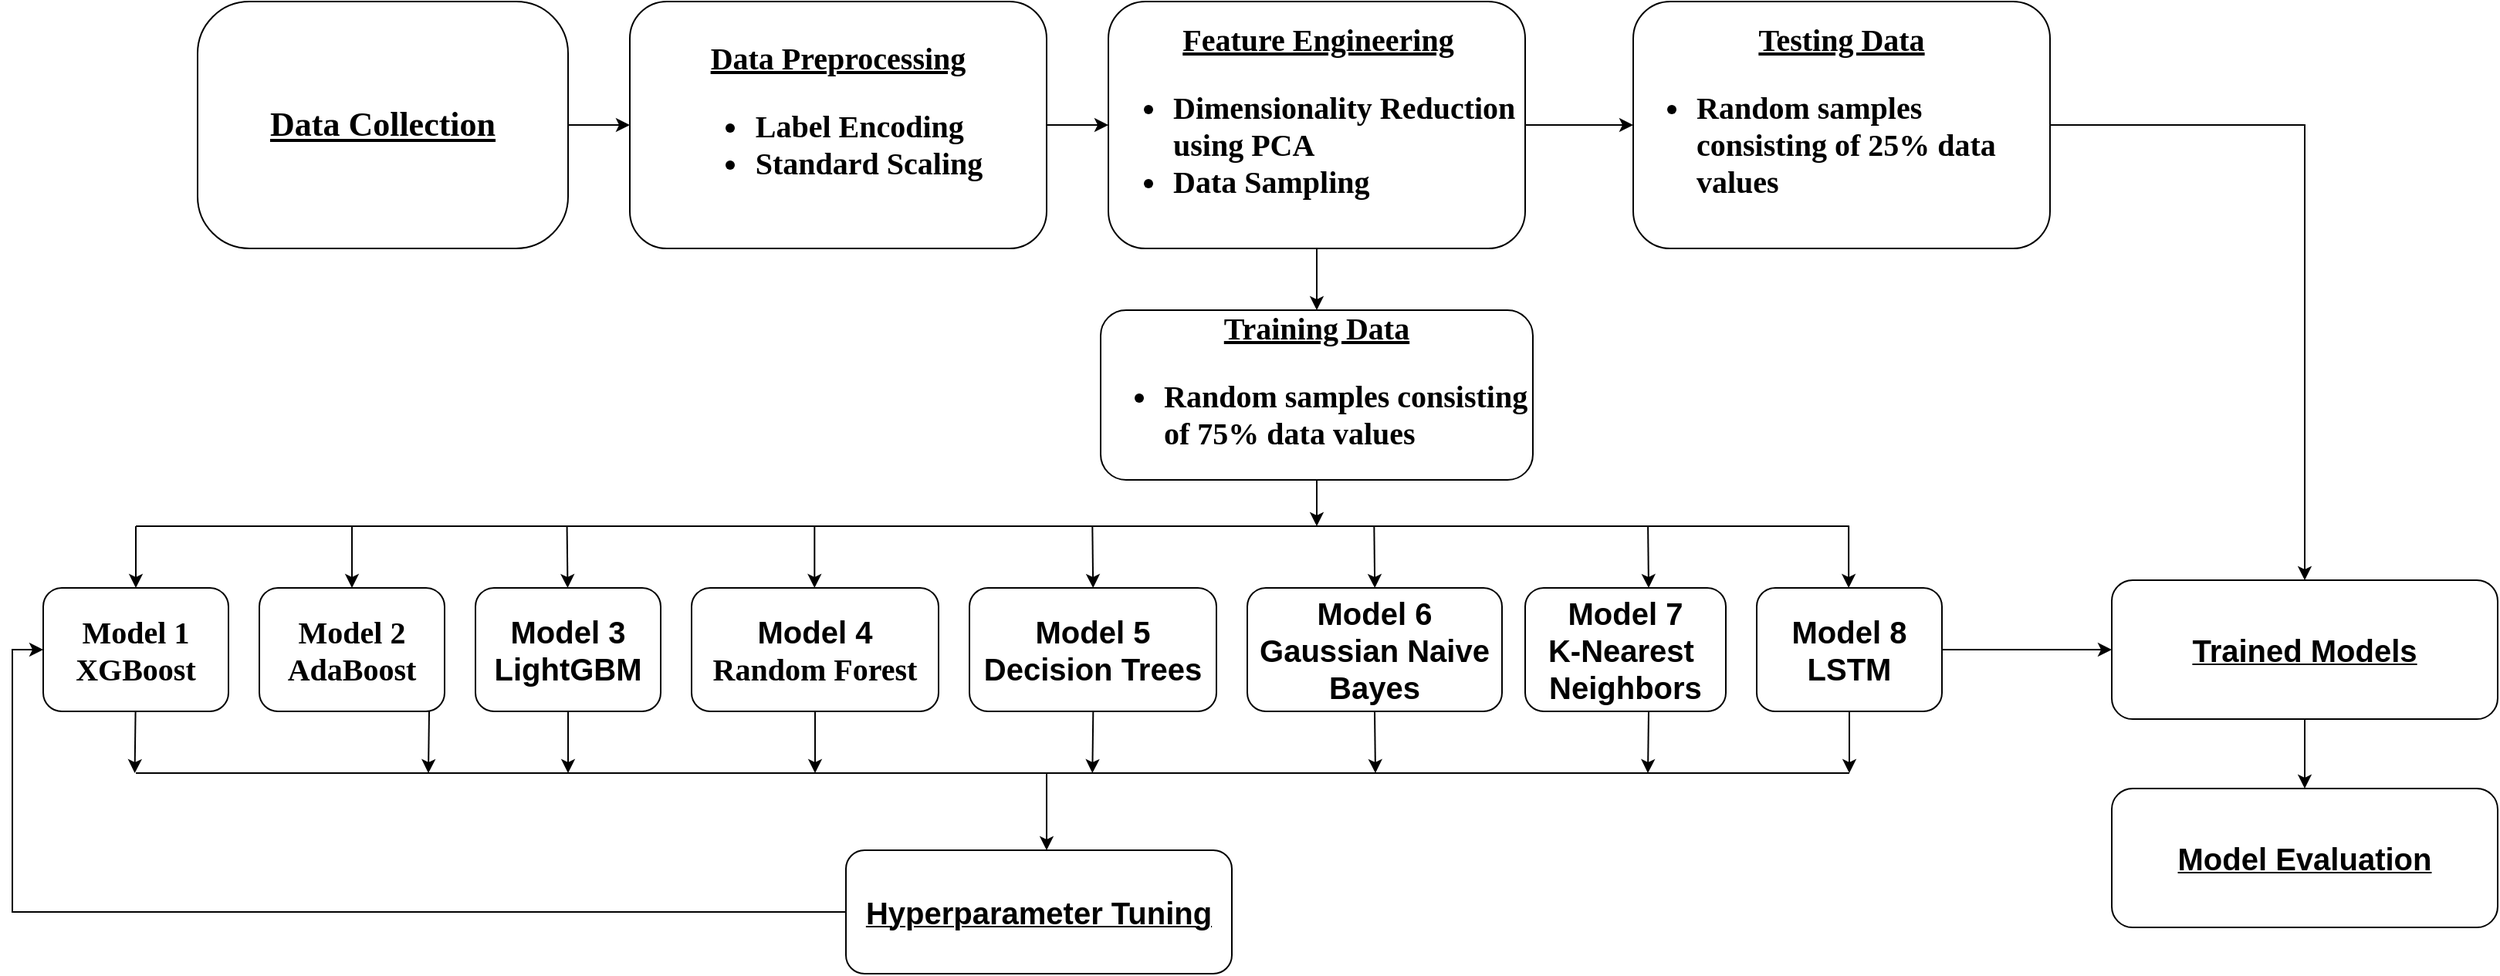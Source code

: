 <mxfile version="24.6.4" type="device">
  <diagram name="Page-1" id="xE6QvkPt3xnHSawGOFtM">
    <mxGraphModel dx="2426" dy="1907" grid="1" gridSize="10" guides="1" tooltips="1" connect="1" arrows="1" fold="1" page="1" pageScale="1" pageWidth="850" pageHeight="1100" math="0" shadow="0">
      <root>
        <mxCell id="0" />
        <mxCell id="1" parent="0" />
        <mxCell id="PN8jH73vdxSv6ERBVISq-1" value="" style="edgeStyle=orthogonalEdgeStyle;rounded=0;orthogonalLoop=1;jettySize=auto;html=1;" parent="1" source="58v3_rjF3l46maqcKY1N-1" target="58v3_rjF3l46maqcKY1N-4" edge="1">
          <mxGeometry relative="1" as="geometry" />
        </mxCell>
        <mxCell id="58v3_rjF3l46maqcKY1N-1" value="&lt;div&gt;&lt;b&gt;&lt;font face=&quot;Times New Roman&quot; size=&quot;1&quot; style=&quot;&quot;&gt;&lt;u style=&quot;font-size: 22px;&quot;&gt;Data Collection&lt;/u&gt;&lt;/font&gt;&lt;/b&gt;&lt;/div&gt;" style="rounded=1;whiteSpace=wrap;html=1;arcSize=21;" parent="1" vertex="1">
          <mxGeometry x="-670" y="-320" width="240" height="160" as="geometry" />
        </mxCell>
        <mxCell id="PN8jH73vdxSv6ERBVISq-6" value="" style="edgeStyle=orthogonalEdgeStyle;rounded=0;orthogonalLoop=1;jettySize=auto;html=1;" parent="1" source="58v3_rjF3l46maqcKY1N-6" target="PN8jH73vdxSv6ERBVISq-5" edge="1">
          <mxGeometry relative="1" as="geometry" />
        </mxCell>
        <mxCell id="PN8jH73vdxSv6ERBVISq-10" value="" style="edgeStyle=orthogonalEdgeStyle;rounded=0;orthogonalLoop=1;jettySize=auto;html=1;" parent="1" source="58v3_rjF3l46maqcKY1N-6" target="PN8jH73vdxSv6ERBVISq-9" edge="1">
          <mxGeometry relative="1" as="geometry" />
        </mxCell>
        <mxCell id="58v3_rjF3l46maqcKY1N-6" value="&lt;div style=&quot;text-align: center; font-size: 20px;&quot;&gt;&lt;b style=&quot;background-color: initial;&quot;&gt;&lt;u style=&quot;&quot;&gt;&lt;font face=&quot;Times New Roman&quot; style=&quot;font-size: 20px;&quot;&gt;Feature Engineering&lt;/font&gt;&lt;/u&gt;&lt;/b&gt;&lt;/div&gt;&lt;div style=&quot;font-size: 20px;&quot;&gt;&lt;ul style=&quot;&quot;&gt;&lt;li style=&quot;&quot;&gt;&lt;font face=&quot;sdK7HCuxwbSfi9Evty2K&quot; style=&quot;font-size: 20px;&quot;&gt;&lt;b&gt;Dimensionality Reduction using PCA&lt;/b&gt;&lt;/font&gt;&lt;/li&gt;&lt;li style=&quot;&quot;&gt;&lt;font face=&quot;sdK7HCuxwbSfi9Evty2K&quot; style=&quot;font-size: 20px;&quot;&gt;&lt;b style=&quot;&quot;&gt;Data Sampling&lt;/b&gt;&lt;/font&gt;&lt;/li&gt;&lt;/ul&gt;&lt;/div&gt;" style="rounded=1;whiteSpace=wrap;html=1;align=left;" parent="1" vertex="1">
          <mxGeometry x="-80" y="-320" width="270" height="160" as="geometry" />
        </mxCell>
        <mxCell id="PN8jH73vdxSv6ERBVISq-2" value="" style="edgeStyle=orthogonalEdgeStyle;rounded=0;orthogonalLoop=1;jettySize=auto;html=1;" parent="1" source="58v3_rjF3l46maqcKY1N-4" target="58v3_rjF3l46maqcKY1N-6" edge="1">
          <mxGeometry relative="1" as="geometry" />
        </mxCell>
        <mxCell id="58v3_rjF3l46maqcKY1N-4" value="&lt;div style=&quot;font-size: 20px;&quot;&gt;&lt;u style=&quot;&quot;&gt;&lt;font face=&quot;Times New Roman&quot; style=&quot;font-size: 20px;&quot;&gt;&lt;b style=&quot;&quot;&gt;Data Preprocessing&lt;/b&gt;&lt;/font&gt;&lt;/u&gt;&lt;/div&gt;&lt;div style=&quot;font-size: 20px;&quot;&gt;&lt;ul style=&quot;&quot;&gt;&lt;li style=&quot;text-align: left;&quot;&gt;&lt;font face=&quot;PGqCXZ4ydFiPaj5d8xrP&quot; style=&quot;font-size: 20px;&quot;&gt;&lt;b&gt;Label Encoding&lt;/b&gt;&lt;/font&gt;&lt;/li&gt;&lt;li style=&quot;text-align: left;&quot;&gt;&lt;font face=&quot;PGqCXZ4ydFiPaj5d8xrP&quot; style=&quot;font-size: 20px;&quot;&gt;&lt;b style=&quot;&quot;&gt;Standard Scaling&lt;/b&gt;&lt;/font&gt;&lt;/li&gt;&lt;/ul&gt;&lt;/div&gt;" style="rounded=1;whiteSpace=wrap;html=1;" parent="1" vertex="1">
          <mxGeometry x="-390" y="-320" width="270" height="160" as="geometry" />
        </mxCell>
        <mxCell id="_Va9WflHgivj8AOKrfch-31" value="" style="edgeStyle=orthogonalEdgeStyle;rounded=0;orthogonalLoop=1;jettySize=auto;html=1;entryX=0.5;entryY=0;entryDx=0;entryDy=0;" parent="1" source="PN8jH73vdxSv6ERBVISq-5" target="_Va9WflHgivj8AOKrfch-32" edge="1">
          <mxGeometry relative="1" as="geometry">
            <mxPoint x="715" y="-205" as="targetPoint" />
          </mxGeometry>
        </mxCell>
        <mxCell id="PN8jH73vdxSv6ERBVISq-5" value="&lt;b style=&quot;font-size: 20px;&quot;&gt;&lt;u style=&quot;&quot;&gt;&lt;font face=&quot;Times New Roman&quot; style=&quot;font-size: 20px;&quot;&gt;Testing Data&lt;/font&gt;&lt;/u&gt;&lt;/b&gt;&lt;div style=&quot;font-size: 20px;&quot;&gt;&lt;ul style=&quot;&quot;&gt;&lt;li style=&quot;text-align: left;&quot;&gt;&lt;font face=&quot;skZEnSjbpqs2_LfR6URj&quot; style=&quot;font-size: 20px;&quot;&gt;&lt;b style=&quot;&quot;&gt;Random samples consisting of 25% data values&lt;/b&gt;&lt;/font&gt;&lt;/li&gt;&lt;/ul&gt;&lt;/div&gt;" style="rounded=1;whiteSpace=wrap;html=1;align=center;" parent="1" vertex="1">
          <mxGeometry x="260" y="-320" width="270" height="160" as="geometry" />
        </mxCell>
        <mxCell id="PN8jH73vdxSv6ERBVISq-9" value="&lt;u style=&quot;font-size: 20px;&quot;&gt;&lt;font face=&quot;Times New Roman&quot; style=&quot;font-size: 20px;&quot;&gt;&lt;b style=&quot;&quot;&gt;Training Data&lt;/b&gt;&lt;/font&gt;&lt;/u&gt;&lt;div style=&quot;font-size: 20px;&quot;&gt;&lt;ul style=&quot;&quot;&gt;&lt;li style=&quot;text-align: left;&quot;&gt;&lt;font face=&quot;uvAmvFqhI-wZAGll9MLT&quot; style=&quot;font-size: 20px;&quot;&gt;&lt;b style=&quot;&quot;&gt;Random samples consisting of 75% data values&lt;/b&gt;&lt;/font&gt;&lt;/li&gt;&lt;/ul&gt;&lt;/div&gt;" style="rounded=1;whiteSpace=wrap;html=1;align=center;" parent="1" vertex="1">
          <mxGeometry x="-85" y="-120" width="280" height="110" as="geometry" />
        </mxCell>
        <mxCell id="PN8jH73vdxSv6ERBVISq-12" value="" style="endArrow=classic;html=1;rounded=0;exitX=0.5;exitY=1;exitDx=0;exitDy=0;" parent="1" source="PN8jH73vdxSv6ERBVISq-9" edge="1">
          <mxGeometry width="50" height="50" relative="1" as="geometry">
            <mxPoint x="44.55" y="-20" as="sourcePoint" />
            <mxPoint x="55" y="20" as="targetPoint" />
          </mxGeometry>
        </mxCell>
        <mxCell id="PN8jH73vdxSv6ERBVISq-14" value="" style="endArrow=none;html=1;rounded=0;" parent="1" edge="1">
          <mxGeometry width="50" height="50" relative="1" as="geometry">
            <mxPoint x="-710" y="20" as="sourcePoint" />
            <mxPoint x="400" y="20" as="targetPoint" />
            <Array as="points" />
          </mxGeometry>
        </mxCell>
        <mxCell id="PN8jH73vdxSv6ERBVISq-15" value="&lt;div style=&quot;font-size: 20px;&quot;&gt;&lt;font face=&quot;Times New Roman&quot; style=&quot;font-size: 20px;&quot;&gt;&lt;b style=&quot;&quot;&gt;Model 1&lt;/b&gt;&lt;/font&gt;&lt;/div&gt;&lt;div style=&quot;font-size: 20px;&quot;&gt;&lt;span style=&quot;white-space: pre;&quot;&gt;&lt;font face=&quot;IAaiEFst-UWG-7PMDflK&quot; style=&quot;font-size: 20px;&quot;&gt;&lt;b style=&quot;&quot;&gt;XGBoost&lt;/b&gt;&lt;/font&gt;&lt;/span&gt;&lt;/div&gt;" style="whiteSpace=wrap;html=1;rounded=1;" parent="1" vertex="1">
          <mxGeometry x="-770" y="60" width="120" height="80" as="geometry" />
        </mxCell>
        <mxCell id="PN8jH73vdxSv6ERBVISq-16" value="&lt;div style=&quot;font-size: 20px;&quot;&gt;&lt;font face=&quot;Times New Roman&quot; style=&quot;font-size: 20px;&quot;&gt;&lt;b&gt;Model 2&lt;/b&gt;&lt;/font&gt;&lt;/div&gt;&lt;div style=&quot;font-size: 20px;&quot;&gt;&lt;span style=&quot;white-space: pre;&quot;&gt;&lt;font face=&quot;YCFdyEEdnI8Ae7hP_QAw&quot; style=&quot;font-size: 20px;&quot;&gt;&lt;b&gt;AdaBoost&lt;/b&gt;&lt;/font&gt;&lt;/span&gt;&lt;/div&gt;" style="whiteSpace=wrap;html=1;rounded=1;" parent="1" vertex="1">
          <mxGeometry x="-630" y="60" width="120" height="80" as="geometry" />
        </mxCell>
        <mxCell id="PN8jH73vdxSv6ERBVISq-17" value="&lt;div style=&quot;font-size: 20px;&quot;&gt;&lt;b style=&quot;&quot;&gt;&lt;font style=&quot;font-size: 20px;&quot;&gt;Model 3&lt;/font&gt;&lt;/b&gt;&lt;/div&gt;&lt;div style=&quot;font-size: 20px;&quot;&gt;&lt;span style=&quot;white-space: pre;&quot;&gt;&lt;b style=&quot;&quot;&gt;&lt;font style=&quot;font-size: 20px;&quot;&gt;LightGBM&lt;/font&gt;&lt;/b&gt;&lt;/span&gt;&lt;/div&gt;" style="whiteSpace=wrap;html=1;rounded=1;" parent="1" vertex="1">
          <mxGeometry x="-490" y="60" width="120" height="80" as="geometry" />
        </mxCell>
        <mxCell id="PN8jH73vdxSv6ERBVISq-18" value="&lt;div style=&quot;font-size: 20px;&quot;&gt;&lt;b style=&quot;&quot;&gt;&lt;font face=&quot;Helvetica&quot; style=&quot;font-size: 20px;&quot;&gt;Model 4&lt;/font&gt;&lt;/b&gt;&lt;/div&gt;&lt;div style=&quot;font-size: 20px;&quot;&gt;&lt;span style=&quot;white-space: pre;&quot;&gt;&lt;b style=&quot;&quot;&gt;&lt;font face=&quot;b5VKJs1_YKPoxNYVoM_w&quot; style=&quot;font-size: 20px;&quot;&gt;Random Forest&lt;/font&gt;&lt;/b&gt;&lt;/span&gt;&lt;/div&gt;" style="whiteSpace=wrap;html=1;rounded=1;" parent="1" vertex="1">
          <mxGeometry x="-350" y="60" width="160" height="80" as="geometry" />
        </mxCell>
        <mxCell id="PN8jH73vdxSv6ERBVISq-19" value="&lt;div style=&quot;font-size: 20px;&quot;&gt;&lt;b style=&quot;&quot;&gt;&lt;font style=&quot;font-size: 20px;&quot;&gt;Model 5&lt;/font&gt;&lt;/b&gt;&lt;/div&gt;&lt;div style=&quot;font-size: 20px;&quot;&gt;&lt;span style=&quot;white-space: pre;&quot;&gt;&lt;b style=&quot;&quot;&gt;&lt;font style=&quot;font-size: 20px;&quot;&gt;Decision Trees&lt;/font&gt;&lt;/b&gt;&lt;/span&gt;&lt;/div&gt;" style="whiteSpace=wrap;html=1;rounded=1;" parent="1" vertex="1">
          <mxGeometry x="-170" y="60" width="160" height="80" as="geometry" />
        </mxCell>
        <mxCell id="PN8jH73vdxSv6ERBVISq-20" value="&lt;div style=&quot;font-size: 20px;&quot;&gt;&lt;b style=&quot;&quot;&gt;&lt;font style=&quot;font-size: 20px;&quot;&gt;Model 6&lt;/font&gt;&lt;/b&gt;&lt;/div&gt;&lt;div style=&quot;font-size: 20px;&quot;&gt;&lt;span style=&quot;white-space: pre;&quot;&gt;&lt;b&gt;&lt;font style=&quot;font-size: 20px;&quot;&gt;Gaussian Naive&lt;/font&gt;&lt;/b&gt;&lt;/span&gt;&lt;/div&gt;&lt;div style=&quot;font-size: 20px;&quot;&gt;&lt;span style=&quot;white-space: pre;&quot;&gt;&lt;b style=&quot;&quot;&gt;&lt;font style=&quot;font-size: 20px;&quot;&gt;Bayes&lt;/font&gt;&lt;/b&gt;&lt;/span&gt;&lt;/div&gt;" style="whiteSpace=wrap;html=1;rounded=1;" parent="1" vertex="1">
          <mxGeometry x="10" y="60" width="165" height="80" as="geometry" />
        </mxCell>
        <mxCell id="PN8jH73vdxSv6ERBVISq-21" value="&lt;div style=&quot;font-size: 20px;&quot;&gt;&lt;b style=&quot;&quot;&gt;&lt;font style=&quot;font-size: 20px;&quot;&gt;Model 7&lt;/font&gt;&lt;/b&gt;&lt;/div&gt;&lt;div style=&quot;font-size: 20px;&quot;&gt;&lt;span style=&quot;white-space: pre;&quot;&gt;&lt;b&gt;&lt;font style=&quot;font-size: 20px;&quot;&gt;K-Nearest &lt;/font&gt;&lt;/b&gt;&lt;/span&gt;&lt;/div&gt;&lt;div style=&quot;font-size: 20px;&quot;&gt;&lt;span style=&quot;white-space: pre;&quot;&gt;&lt;b style=&quot;&quot;&gt;&lt;font style=&quot;font-size: 20px;&quot;&gt;Neighbors&lt;/font&gt;&lt;/b&gt;&lt;/span&gt;&lt;/div&gt;" style="whiteSpace=wrap;html=1;rounded=1;" parent="1" vertex="1">
          <mxGeometry x="190" y="60" width="130" height="80" as="geometry" />
        </mxCell>
        <mxCell id="_Va9WflHgivj8AOKrfch-33" value="" style="edgeStyle=orthogonalEdgeStyle;rounded=0;orthogonalLoop=1;jettySize=auto;html=1;" parent="1" source="PN8jH73vdxSv6ERBVISq-22" target="_Va9WflHgivj8AOKrfch-32" edge="1">
          <mxGeometry relative="1" as="geometry" />
        </mxCell>
        <mxCell id="PN8jH73vdxSv6ERBVISq-22" value="&lt;div style=&quot;font-size: 20px;&quot;&gt;&lt;b style=&quot;&quot;&gt;&lt;font style=&quot;font-size: 20px;&quot;&gt;Model 8&lt;/font&gt;&lt;/b&gt;&lt;/div&gt;&lt;div style=&quot;font-size: 20px;&quot;&gt;&lt;span style=&quot;white-space: pre;&quot;&gt;&lt;b style=&quot;&quot;&gt;&lt;font style=&quot;font-size: 20px;&quot;&gt;LSTM&lt;/font&gt;&lt;/b&gt;&lt;/span&gt;&lt;/div&gt;" style="whiteSpace=wrap;html=1;rounded=1;" parent="1" vertex="1">
          <mxGeometry x="340" y="60" width="120" height="80" as="geometry" />
        </mxCell>
        <mxCell id="PN8jH73vdxSv6ERBVISq-23" value="" style="endArrow=classic;html=1;rounded=0;entryX=0.5;entryY=0;entryDx=0;entryDy=0;" parent="1" target="PN8jH73vdxSv6ERBVISq-15" edge="1">
          <mxGeometry width="50" height="50" relative="1" as="geometry">
            <mxPoint x="-710" y="20" as="sourcePoint" />
            <mxPoint x="-610" y="-30" as="targetPoint" />
          </mxGeometry>
        </mxCell>
        <mxCell id="PN8jH73vdxSv6ERBVISq-24" value="" style="endArrow=classic;html=1;rounded=0;entryX=0.5;entryY=0;entryDx=0;entryDy=0;" parent="1" target="PN8jH73vdxSv6ERBVISq-16" edge="1">
          <mxGeometry width="50" height="50" relative="1" as="geometry">
            <mxPoint x="-570" y="20" as="sourcePoint" />
            <mxPoint x="-480" y="-50" as="targetPoint" />
          </mxGeometry>
        </mxCell>
        <mxCell id="PN8jH73vdxSv6ERBVISq-27" value="" style="endArrow=classic;html=1;rounded=0;" parent="1" edge="1">
          <mxGeometry width="50" height="50" relative="1" as="geometry">
            <mxPoint x="-270.34" y="20" as="sourcePoint" />
            <mxPoint x="-270.34" y="60" as="targetPoint" />
          </mxGeometry>
        </mxCell>
        <mxCell id="PN8jH73vdxSv6ERBVISq-28" value="" style="endArrow=classic;html=1;rounded=0;" parent="1" edge="1">
          <mxGeometry width="50" height="50" relative="1" as="geometry">
            <mxPoint x="-90.34" y="20" as="sourcePoint" />
            <mxPoint x="-89.89" y="60" as="targetPoint" />
          </mxGeometry>
        </mxCell>
        <mxCell id="PN8jH73vdxSv6ERBVISq-29" value="" style="endArrow=classic;html=1;rounded=0;" parent="1" edge="1">
          <mxGeometry width="50" height="50" relative="1" as="geometry">
            <mxPoint x="92.16" y="20" as="sourcePoint" />
            <mxPoint x="92.61" y="60" as="targetPoint" />
          </mxGeometry>
        </mxCell>
        <mxCell id="PN8jH73vdxSv6ERBVISq-30" value="" style="endArrow=classic;html=1;rounded=0;" parent="1" edge="1">
          <mxGeometry width="50" height="50" relative="1" as="geometry">
            <mxPoint x="269.55" y="20" as="sourcePoint" />
            <mxPoint x="270" y="60" as="targetPoint" />
          </mxGeometry>
        </mxCell>
        <mxCell id="PN8jH73vdxSv6ERBVISq-31" value="" style="endArrow=classic;html=1;rounded=0;" parent="1" edge="1">
          <mxGeometry width="50" height="50" relative="1" as="geometry">
            <mxPoint x="399.57" y="20" as="sourcePoint" />
            <mxPoint x="399.57" y="60" as="targetPoint" />
          </mxGeometry>
        </mxCell>
        <mxCell id="_Va9WflHgivj8AOKrfch-15" value="" style="endArrow=classic;html=1;rounded=0;entryX=0.5;entryY=0;entryDx=0;entryDy=0;" parent="1" edge="1">
          <mxGeometry width="50" height="50" relative="1" as="geometry">
            <mxPoint x="-710.21" y="140" as="sourcePoint" />
            <mxPoint x="-710.71" y="180" as="targetPoint" />
          </mxGeometry>
        </mxCell>
        <mxCell id="_Va9WflHgivj8AOKrfch-16" value="" style="endArrow=classic;html=1;rounded=0;entryX=0.5;entryY=0;entryDx=0;entryDy=0;" parent="1" edge="1">
          <mxGeometry width="50" height="50" relative="1" as="geometry">
            <mxPoint x="-520" y="140" as="sourcePoint" />
            <mxPoint x="-520.5" y="180" as="targetPoint" />
          </mxGeometry>
        </mxCell>
        <mxCell id="_Va9WflHgivj8AOKrfch-17" value="" style="endArrow=classic;html=1;rounded=0;exitX=0.5;exitY=1;exitDx=0;exitDy=0;" parent="1" source="PN8jH73vdxSv6ERBVISq-17" edge="1">
          <mxGeometry width="50" height="50" relative="1" as="geometry">
            <mxPoint x="-360" y="150" as="sourcePoint" />
            <mxPoint x="-430" y="180" as="targetPoint" />
          </mxGeometry>
        </mxCell>
        <mxCell id="_Va9WflHgivj8AOKrfch-18" value="" style="endArrow=classic;html=1;rounded=0;exitX=0.5;exitY=1;exitDx=0;exitDy=0;" parent="1" source="PN8jH73vdxSv6ERBVISq-18" edge="1">
          <mxGeometry width="50" height="50" relative="1" as="geometry">
            <mxPoint x="-200" y="150" as="sourcePoint" />
            <mxPoint x="-270" y="180" as="targetPoint" />
            <Array as="points" />
          </mxGeometry>
        </mxCell>
        <mxCell id="_Va9WflHgivj8AOKrfch-19" value="" style="endArrow=classic;html=1;rounded=0;entryX=0.5;entryY=0;entryDx=0;entryDy=0;" parent="1" edge="1">
          <mxGeometry width="50" height="50" relative="1" as="geometry">
            <mxPoint x="-89.84" y="140" as="sourcePoint" />
            <mxPoint x="-90.34" y="180" as="targetPoint" />
          </mxGeometry>
        </mxCell>
        <mxCell id="_Va9WflHgivj8AOKrfch-21" value="" style="endArrow=classic;html=1;rounded=0;entryX=0.5;entryY=0;entryDx=0;entryDy=0;" parent="1" edge="1">
          <mxGeometry width="50" height="50" relative="1" as="geometry">
            <mxPoint x="270" y="140" as="sourcePoint" />
            <mxPoint x="269.5" y="180" as="targetPoint" />
          </mxGeometry>
        </mxCell>
        <mxCell id="_Va9WflHgivj8AOKrfch-23" value="" style="endArrow=classic;html=1;rounded=0;exitX=0.5;exitY=1;exitDx=0;exitDy=0;" parent="1" source="PN8jH73vdxSv6ERBVISq-22" edge="1">
          <mxGeometry width="50" height="50" relative="1" as="geometry">
            <mxPoint x="425.0" y="130" as="sourcePoint" />
            <mxPoint x="400" y="180" as="targetPoint" />
          </mxGeometry>
        </mxCell>
        <mxCell id="_Va9WflHgivj8AOKrfch-24" value="" style="endArrow=none;html=1;rounded=0;" parent="1" edge="1">
          <mxGeometry width="50" height="50" relative="1" as="geometry">
            <mxPoint x="-710" y="180" as="sourcePoint" />
            <mxPoint x="400" y="180" as="targetPoint" />
            <Array as="points" />
          </mxGeometry>
        </mxCell>
        <mxCell id="_Va9WflHgivj8AOKrfch-25" value="" style="endArrow=classic;html=1;rounded=0;entryX=0.5;entryY=0;entryDx=0;entryDy=0;" parent="1" edge="1">
          <mxGeometry width="50" height="50" relative="1" as="geometry">
            <mxPoint x="-120" y="180" as="sourcePoint" />
            <mxPoint x="-120" y="230" as="targetPoint" />
          </mxGeometry>
        </mxCell>
        <mxCell id="_Va9WflHgivj8AOKrfch-29" value="" style="edgeStyle=orthogonalEdgeStyle;rounded=0;orthogonalLoop=1;jettySize=auto;html=1;entryX=0;entryY=0.5;entryDx=0;entryDy=0;" parent="1" source="_Va9WflHgivj8AOKrfch-26" target="PN8jH73vdxSv6ERBVISq-15" edge="1">
          <mxGeometry relative="1" as="geometry">
            <mxPoint x="-810" y="100" as="targetPoint" />
          </mxGeometry>
        </mxCell>
        <mxCell id="_Va9WflHgivj8AOKrfch-26" value="&lt;b&gt;&lt;u&gt;&lt;font style=&quot;font-size: 20px;&quot;&gt;Hyperparameter Tuning&lt;/font&gt;&lt;/u&gt;&lt;/b&gt;" style="rounded=1;whiteSpace=wrap;html=1;align=center;" parent="1" vertex="1">
          <mxGeometry x="-250" y="230" width="250" height="80" as="geometry" />
        </mxCell>
        <mxCell id="_Va9WflHgivj8AOKrfch-35" value="" style="edgeStyle=orthogonalEdgeStyle;rounded=0;orthogonalLoop=1;jettySize=auto;html=1;" parent="1" source="_Va9WflHgivj8AOKrfch-32" target="_Va9WflHgivj8AOKrfch-34" edge="1">
          <mxGeometry relative="1" as="geometry" />
        </mxCell>
        <mxCell id="_Va9WflHgivj8AOKrfch-32" value="&lt;b&gt;&lt;u&gt;&lt;font style=&quot;font-size: 20px;&quot;&gt;Trained Models&lt;/font&gt;&lt;/u&gt;&lt;/b&gt;" style="rounded=1;whiteSpace=wrap;html=1;align=center;" parent="1" vertex="1">
          <mxGeometry x="570" y="55" width="250" height="90" as="geometry" />
        </mxCell>
        <mxCell id="_Va9WflHgivj8AOKrfch-34" value="&lt;b&gt;&lt;u&gt;&lt;font style=&quot;font-size: 20px;&quot;&gt;Model Evaluation&lt;/font&gt;&lt;/u&gt;&lt;/b&gt;" style="rounded=1;whiteSpace=wrap;html=1;align=center;" parent="1" vertex="1">
          <mxGeometry x="570" y="190" width="250" height="90" as="geometry" />
        </mxCell>
        <mxCell id="gDvyaveGHwxmNpxCnguc-1" value="" style="endArrow=classic;html=1;rounded=0;" edge="1" parent="1">
          <mxGeometry width="50" height="50" relative="1" as="geometry">
            <mxPoint x="-430.71" y="20" as="sourcePoint" />
            <mxPoint x="-430.26" y="60" as="targetPoint" />
          </mxGeometry>
        </mxCell>
        <mxCell id="gDvyaveGHwxmNpxCnguc-2" value="" style="endArrow=classic;html=1;rounded=0;exitX=0.5;exitY=1;exitDx=0;exitDy=0;" edge="1" parent="1" source="PN8jH73vdxSv6ERBVISq-20">
          <mxGeometry width="50" height="50" relative="1" as="geometry">
            <mxPoint y="180" as="sourcePoint" />
            <mxPoint x="93" y="180" as="targetPoint" />
          </mxGeometry>
        </mxCell>
      </root>
    </mxGraphModel>
  </diagram>
</mxfile>
